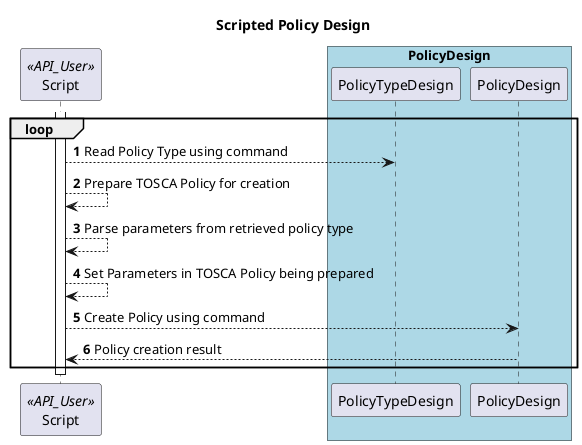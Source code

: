 @startuml

title Scripted Policy Design

participant Script <<API_User >>

box "PolicyDesign" #LightBlue
  participant PolicyTypeDesign
  participant PolicyDesign
end box

autonumber

activate Script

loop
  Script --> PolicyTypeDesign : Read Policy Type using command
  Script --> Script : Prepare TOSCA Policy for creation
  Script --> Script : Parse parameters from retrieved policy type
  Script --> Script : Set Parameters in TOSCA Policy being prepared
  Script --> PolicyDesign : Create Policy using command
  PolicyDesign --> Script : Policy creation result
end

deactivate Script

@enduml